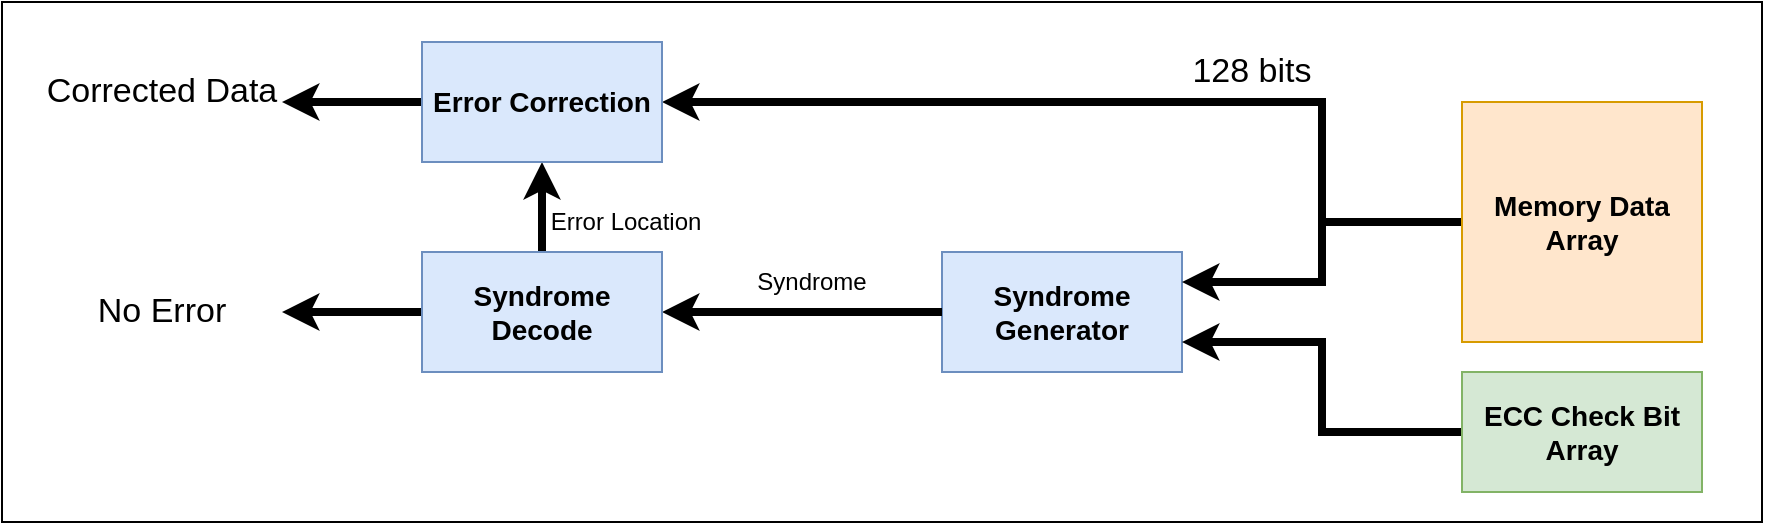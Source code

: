 <mxfile version="24.7.8">
  <diagram name="Page-1" id="ZIGqm4M6LUDUmCT2JXha">
    <mxGraphModel dx="2363" dy="1446" grid="1" gridSize="10" guides="1" tooltips="1" connect="1" arrows="1" fold="1" page="1" pageScale="1" pageWidth="850" pageHeight="1100" math="0" shadow="0">
      <root>
        <mxCell id="0" />
        <mxCell id="1" parent="0" />
        <mxCell id="lqZObyFiJn_an2GAK2xz-66" value="" style="rounded=0;whiteSpace=wrap;html=1;" vertex="1" parent="1">
          <mxGeometry x="-200" y="20" width="880" height="260" as="geometry" />
        </mxCell>
        <mxCell id="lqZObyFiJn_an2GAK2xz-23" value="Syndrome Generator" style="rounded=0;whiteSpace=wrap;html=1;fillColor=#dae8fc;strokeColor=#6c8ebf;fontStyle=1;fontSize=14;" vertex="1" parent="1">
          <mxGeometry x="270" y="145" width="120" height="60" as="geometry" />
        </mxCell>
        <mxCell id="lqZObyFiJn_an2GAK2xz-55" style="edgeStyle=orthogonalEdgeStyle;rounded=0;orthogonalLoop=1;jettySize=auto;html=1;entryX=1;entryY=0.25;entryDx=0;entryDy=0;strokeWidth=4;" edge="1" parent="1" source="lqZObyFiJn_an2GAK2xz-24" target="lqZObyFiJn_an2GAK2xz-23">
          <mxGeometry relative="1" as="geometry" />
        </mxCell>
        <mxCell id="lqZObyFiJn_an2GAK2xz-60" style="edgeStyle=orthogonalEdgeStyle;rounded=0;orthogonalLoop=1;jettySize=auto;html=1;entryX=1;entryY=0.5;entryDx=0;entryDy=0;strokeWidth=4;" edge="1" parent="1" source="lqZObyFiJn_an2GAK2xz-24" target="lqZObyFiJn_an2GAK2xz-58">
          <mxGeometry relative="1" as="geometry">
            <Array as="points">
              <mxPoint x="460" y="130" />
              <mxPoint x="460" y="70" />
            </Array>
          </mxGeometry>
        </mxCell>
        <mxCell id="lqZObyFiJn_an2GAK2xz-24" value="Memory Data Array" style="rounded=0;whiteSpace=wrap;html=1;fillColor=#ffe6cc;strokeColor=#d79b00;fontSize=14;fontStyle=1" vertex="1" parent="1">
          <mxGeometry x="530" y="70" width="120" height="120" as="geometry" />
        </mxCell>
        <mxCell id="lqZObyFiJn_an2GAK2xz-56" style="edgeStyle=orthogonalEdgeStyle;rounded=0;orthogonalLoop=1;jettySize=auto;html=1;entryX=1;entryY=0.75;entryDx=0;entryDy=0;strokeWidth=4;" edge="1" parent="1" source="lqZObyFiJn_an2GAK2xz-25" target="lqZObyFiJn_an2GAK2xz-23">
          <mxGeometry relative="1" as="geometry">
            <mxPoint x="260" y="350" as="targetPoint" />
          </mxGeometry>
        </mxCell>
        <mxCell id="lqZObyFiJn_an2GAK2xz-25" value="ECC Check Bit Array" style="rounded=0;whiteSpace=wrap;html=1;fillColor=#d5e8d4;strokeColor=#82b366;fontSize=14;fontStyle=1" vertex="1" parent="1">
          <mxGeometry x="530" y="205" width="120" height="60" as="geometry" />
        </mxCell>
        <mxCell id="lqZObyFiJn_an2GAK2xz-26" value="&lt;span&gt;&lt;font style=&quot;font-size: 17px;&quot;&gt;128 bits&lt;/font&gt;&lt;/span&gt;" style="text;html=1;align=center;verticalAlign=middle;whiteSpace=wrap;rounded=0;fontStyle=0" vertex="1" parent="1">
          <mxGeometry x="380" y="40" width="90" height="30" as="geometry" />
        </mxCell>
        <mxCell id="lqZObyFiJn_an2GAK2xz-27" value="&lt;span style=&quot;font-size: 12px;&quot;&gt;&lt;font style=&quot;font-size: 12px;&quot;&gt;Syndrome&lt;/font&gt;&lt;/span&gt;" style="text;html=1;align=center;verticalAlign=middle;whiteSpace=wrap;rounded=0;fontStyle=0;fontSize=12;" vertex="1" parent="1">
          <mxGeometry x="170" y="145" width="70" height="30" as="geometry" />
        </mxCell>
        <mxCell id="lqZObyFiJn_an2GAK2xz-28" value="&lt;span style=&quot;font-size: 12px;&quot;&gt;&lt;font style=&quot;font-size: 12px;&quot;&gt;Error Location&lt;/font&gt;&lt;/span&gt;" style="text;html=1;align=center;verticalAlign=middle;whiteSpace=wrap;rounded=0;fontStyle=0;fontSize=12;" vertex="1" parent="1">
          <mxGeometry x="52" y="115" width="120" height="30" as="geometry" />
        </mxCell>
        <mxCell id="lqZObyFiJn_an2GAK2xz-29" value="" style="endArrow=none;html=1;rounded=0;strokeWidth=4;entryX=0;entryY=0.5;entryDx=0;entryDy=0;startArrow=classic;startFill=1;endFill=0;" edge="1" parent="1" target="lqZObyFiJn_an2GAK2xz-23">
          <mxGeometry width="50" height="50" relative="1" as="geometry">
            <mxPoint x="130" y="175" as="sourcePoint" />
            <mxPoint x="160" y="234.71" as="targetPoint" />
          </mxGeometry>
        </mxCell>
        <mxCell id="lqZObyFiJn_an2GAK2xz-59" style="edgeStyle=orthogonalEdgeStyle;rounded=0;orthogonalLoop=1;jettySize=auto;html=1;entryX=0.5;entryY=1;entryDx=0;entryDy=0;strokeWidth=4;" edge="1" parent="1" source="lqZObyFiJn_an2GAK2xz-57" target="lqZObyFiJn_an2GAK2xz-58">
          <mxGeometry relative="1" as="geometry" />
        </mxCell>
        <mxCell id="lqZObyFiJn_an2GAK2xz-61" style="edgeStyle=orthogonalEdgeStyle;rounded=0;orthogonalLoop=1;jettySize=auto;html=1;strokeWidth=4;" edge="1" parent="1" source="lqZObyFiJn_an2GAK2xz-57">
          <mxGeometry relative="1" as="geometry">
            <mxPoint x="-60" y="175" as="targetPoint" />
          </mxGeometry>
        </mxCell>
        <mxCell id="lqZObyFiJn_an2GAK2xz-57" value="Syndrome Decode" style="rounded=0;whiteSpace=wrap;html=1;fillColor=#dae8fc;strokeColor=#6c8ebf;fontStyle=1;fontSize=14;" vertex="1" parent="1">
          <mxGeometry x="10" y="145" width="120" height="60" as="geometry" />
        </mxCell>
        <mxCell id="lqZObyFiJn_an2GAK2xz-62" style="edgeStyle=orthogonalEdgeStyle;rounded=0;orthogonalLoop=1;jettySize=auto;html=1;strokeWidth=4;" edge="1" parent="1" source="lqZObyFiJn_an2GAK2xz-58">
          <mxGeometry relative="1" as="geometry">
            <mxPoint x="-60" y="70" as="targetPoint" />
          </mxGeometry>
        </mxCell>
        <mxCell id="lqZObyFiJn_an2GAK2xz-58" value="Error Correction" style="rounded=0;whiteSpace=wrap;html=1;fillColor=#dae8fc;strokeColor=#6c8ebf;fontStyle=1;fontSize=14;" vertex="1" parent="1">
          <mxGeometry x="10" y="40" width="120" height="60" as="geometry" />
        </mxCell>
        <mxCell id="lqZObyFiJn_an2GAK2xz-63" value="&lt;span&gt;&lt;font style=&quot;font-size: 17px;&quot;&gt;Corrected Data&lt;/font&gt;&lt;/span&gt;" style="text;html=1;align=center;verticalAlign=middle;whiteSpace=wrap;rounded=0;fontStyle=0" vertex="1" parent="1">
          <mxGeometry x="-180" y="50" width="120" height="30" as="geometry" />
        </mxCell>
        <mxCell id="lqZObyFiJn_an2GAK2xz-64" value="&lt;span&gt;&lt;font style=&quot;font-size: 17px;&quot;&gt;No Error&lt;/font&gt;&lt;/span&gt;" style="text;html=1;align=center;verticalAlign=middle;whiteSpace=wrap;rounded=0;fontStyle=0" vertex="1" parent="1">
          <mxGeometry x="-180" y="160" width="120" height="30" as="geometry" />
        </mxCell>
      </root>
    </mxGraphModel>
  </diagram>
</mxfile>
